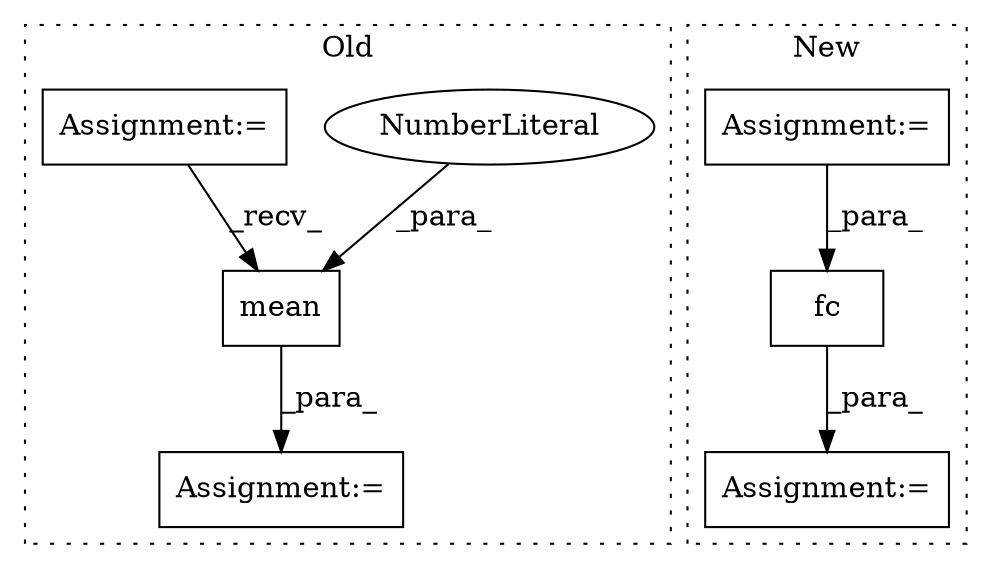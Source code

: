 digraph G {
subgraph cluster0 {
1 [label="mean" a="32" s="1734,1740" l="5,1" shape="box"];
3 [label="NumberLiteral" a="34" s="1739" l="1" shape="ellipse"];
6 [label="Assignment:=" a="7" s="1723" l="1" shape="box"];
7 [label="Assignment:=" a="7" s="1438" l="3" shape="box"];
label = "Old";
style="dotted";
}
subgraph cluster1 {
2 [label="fc" a="32" s="4752,4756" l="3,1" shape="box"];
4 [label="Assignment:=" a="7" s="4746" l="1" shape="box"];
5 [label="Assignment:=" a="7" s="4718" l="1" shape="box"];
label = "New";
style="dotted";
}
1 -> 6 [label="_para_"];
2 -> 4 [label="_para_"];
3 -> 1 [label="_para_"];
5 -> 2 [label="_para_"];
7 -> 1 [label="_recv_"];
}